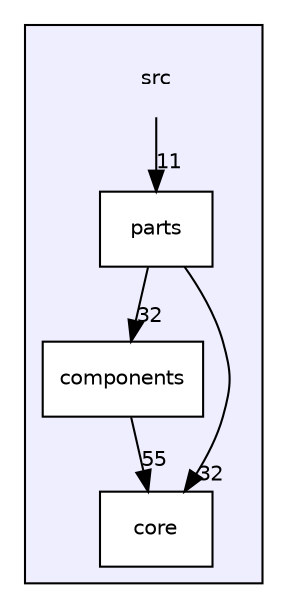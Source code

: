 digraph "src/" {
  compound=true
  node [ fontsize="10", fontname="Helvetica"];
  edge [ labelfontsize="10", labelfontname="Helvetica"];
  subgraph clusterdir_68267d1309a1af8e8297ef4c3efbcdba {
    graph [ bgcolor="#eeeeff", pencolor="black", label="" URL="dir_68267d1309a1af8e8297ef4c3efbcdba.html"];
    dir_68267d1309a1af8e8297ef4c3efbcdba [shape=plaintext label="src"];
    dir_3c4c7c1a85608ccd561c026bec818e51 [shape=box label="components" color="black" fillcolor="white" style="filled" URL="dir_3c4c7c1a85608ccd561c026bec818e51.html"];
    dir_aebb8dcc11953d78e620bbef0b9e2183 [shape=box label="core" color="black" fillcolor="white" style="filled" URL="dir_aebb8dcc11953d78e620bbef0b9e2183.html"];
    dir_74468c6aa5627e796dac9600ce6ada7d [shape=box label="parts" color="black" fillcolor="white" style="filled" URL="dir_74468c6aa5627e796dac9600ce6ada7d.html"];
  }
  dir_68267d1309a1af8e8297ef4c3efbcdba->dir_74468c6aa5627e796dac9600ce6ada7d [headlabel="11", labeldistance=1.5 headhref="dir_000000_000003.html"];
  dir_3c4c7c1a85608ccd561c026bec818e51->dir_aebb8dcc11953d78e620bbef0b9e2183 [headlabel="55", labeldistance=1.5 headhref="dir_000001_000002.html"];
  dir_74468c6aa5627e796dac9600ce6ada7d->dir_3c4c7c1a85608ccd561c026bec818e51 [headlabel="32", labeldistance=1.5 headhref="dir_000003_000001.html"];
  dir_74468c6aa5627e796dac9600ce6ada7d->dir_aebb8dcc11953d78e620bbef0b9e2183 [headlabel="32", labeldistance=1.5 headhref="dir_000003_000002.html"];
}

